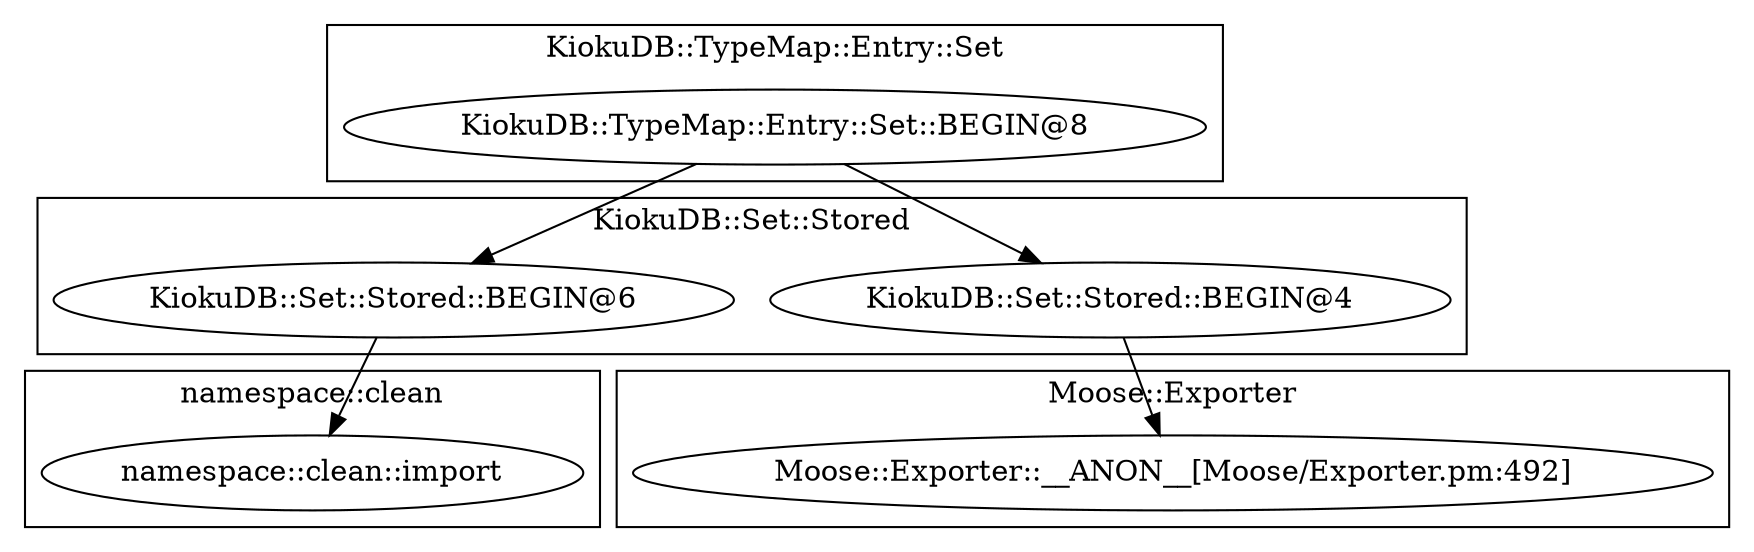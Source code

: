 digraph {
graph [overlap=false]
subgraph cluster_namespace_clean {
	label="namespace::clean";
	"namespace::clean::import";
}
subgraph cluster_KiokuDB_Set_Stored {
	label="KiokuDB::Set::Stored";
	"KiokuDB::Set::Stored::BEGIN@6";
	"KiokuDB::Set::Stored::BEGIN@4";
}
subgraph cluster_KiokuDB_TypeMap_Entry_Set {
	label="KiokuDB::TypeMap::Entry::Set";
	"KiokuDB::TypeMap::Entry::Set::BEGIN@8";
}
subgraph cluster_Moose_Exporter {
	label="Moose::Exporter";
	"Moose::Exporter::__ANON__[Moose/Exporter.pm:492]";
}
"KiokuDB::Set::Stored::BEGIN@6" -> "namespace::clean::import";
"KiokuDB::TypeMap::Entry::Set::BEGIN@8" -> "KiokuDB::Set::Stored::BEGIN@6";
"KiokuDB::Set::Stored::BEGIN@4" -> "Moose::Exporter::__ANON__[Moose/Exporter.pm:492]";
"KiokuDB::TypeMap::Entry::Set::BEGIN@8" -> "KiokuDB::Set::Stored::BEGIN@4";
}
